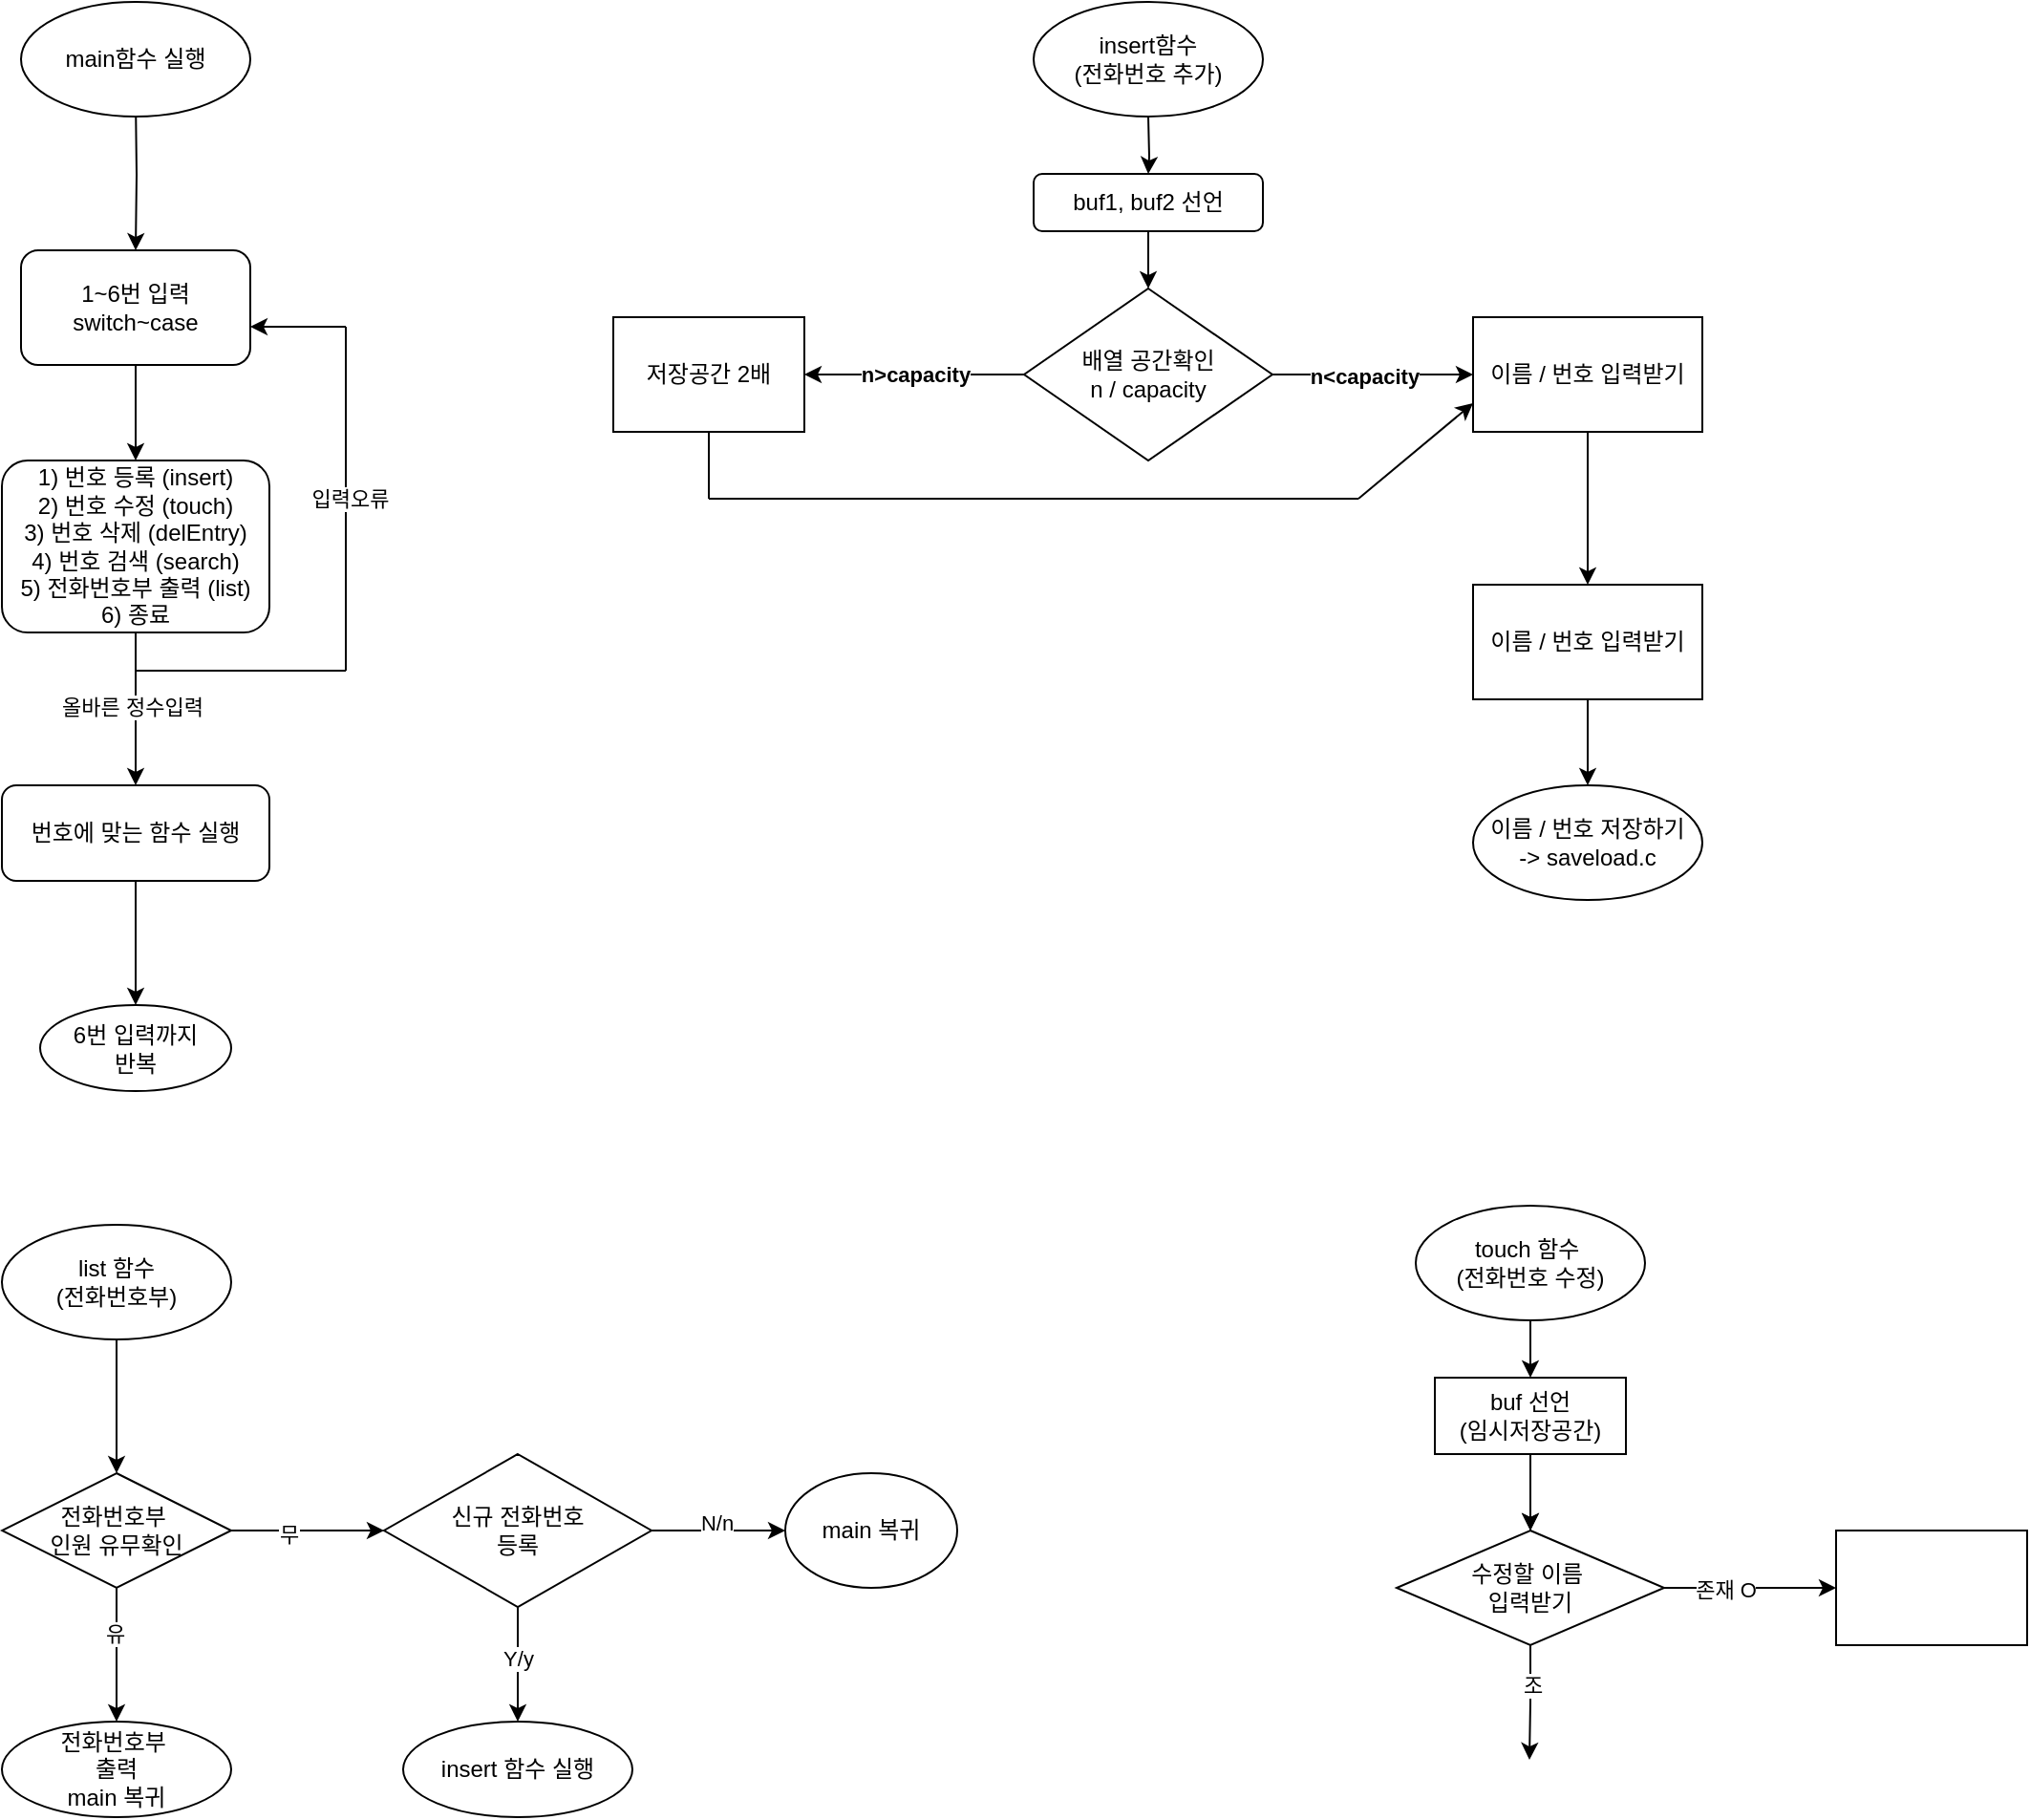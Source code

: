 <mxfile version="24.7.16">
  <diagram id="C5RBs43oDa-KdzZeNtuy" name="Page-1">
    <mxGraphModel dx="1050" dy="1772" grid="1" gridSize="10" guides="1" tooltips="1" connect="1" arrows="1" fold="1" page="1" pageScale="1" pageWidth="827" pageHeight="1169" math="0" shadow="0">
      <root>
        <mxCell id="WIyWlLk6GJQsqaUBKTNV-0" />
        <mxCell id="WIyWlLk6GJQsqaUBKTNV-1" parent="WIyWlLk6GJQsqaUBKTNV-0" />
        <mxCell id="W2ag3Siar-q9MoTJTR3j-28" value="" style="edgeStyle=orthogonalEdgeStyle;rounded=0;orthogonalLoop=1;jettySize=auto;html=1;" parent="WIyWlLk6GJQsqaUBKTNV-1" target="W2ag3Siar-q9MoTJTR3j-27" edge="1">
          <mxGeometry relative="1" as="geometry">
            <mxPoint x="100" y="-1100" as="sourcePoint" />
          </mxGeometry>
        </mxCell>
        <mxCell id="W2ag3Siar-q9MoTJTR3j-31" value="" style="edgeStyle=orthogonalEdgeStyle;rounded=0;orthogonalLoop=1;jettySize=auto;html=1;" parent="WIyWlLk6GJQsqaUBKTNV-1" source="W2ag3Siar-q9MoTJTR3j-27" edge="1">
          <mxGeometry relative="1" as="geometry">
            <mxPoint x="100" y="-910" as="targetPoint" />
          </mxGeometry>
        </mxCell>
        <mxCell id="W2ag3Siar-q9MoTJTR3j-27" value="1~6번 입력&lt;div&gt;switch~case&lt;/div&gt;" style="rounded=1;whiteSpace=wrap;html=1;" parent="WIyWlLk6GJQsqaUBKTNV-1" vertex="1">
          <mxGeometry x="40" y="-1020" width="120" height="60" as="geometry" />
        </mxCell>
        <mxCell id="W2ag3Siar-q9MoTJTR3j-37" value="" style="edgeStyle=orthogonalEdgeStyle;rounded=0;orthogonalLoop=1;jettySize=auto;html=1;" parent="WIyWlLk6GJQsqaUBKTNV-1" source="W2ag3Siar-q9MoTJTR3j-32" target="W2ag3Siar-q9MoTJTR3j-36" edge="1">
          <mxGeometry relative="1" as="geometry" />
        </mxCell>
        <mxCell id="W2ag3Siar-q9MoTJTR3j-38" value="올바른 정수입력" style="edgeLabel;html=1;align=center;verticalAlign=middle;resizable=0;points=[];" parent="W2ag3Siar-q9MoTJTR3j-37" vertex="1" connectable="0">
          <mxGeometry x="-0.03" y="-2" relative="1" as="geometry">
            <mxPoint as="offset" />
          </mxGeometry>
        </mxCell>
        <mxCell id="W2ag3Siar-q9MoTJTR3j-32" value="1) 번호 등록 (insert)&lt;div&gt;2) 번호 수정 (touch)&lt;/div&gt;&lt;div&gt;3) 번호 삭제 (delEntry)&lt;/div&gt;&lt;div&gt;4) 번호 검색 (search)&lt;/div&gt;&lt;div&gt;5) 전화번호부 출력 (list)&lt;/div&gt;&lt;div&gt;6) 종료&lt;/div&gt;" style="rounded=1;whiteSpace=wrap;html=1;" parent="WIyWlLk6GJQsqaUBKTNV-1" vertex="1">
          <mxGeometry x="30" y="-910" width="140" height="90" as="geometry" />
        </mxCell>
        <mxCell id="W2ag3Siar-q9MoTJTR3j-72" value="" style="edgeStyle=orthogonalEdgeStyle;rounded=0;orthogonalLoop=1;jettySize=auto;html=1;" parent="WIyWlLk6GJQsqaUBKTNV-1" source="W2ag3Siar-q9MoTJTR3j-36" target="W2ag3Siar-q9MoTJTR3j-71" edge="1">
          <mxGeometry relative="1" as="geometry" />
        </mxCell>
        <mxCell id="W2ag3Siar-q9MoTJTR3j-36" value="번호에 맞는 함수 실행" style="rounded=1;whiteSpace=wrap;html=1;" parent="WIyWlLk6GJQsqaUBKTNV-1" vertex="1">
          <mxGeometry x="30" y="-740" width="140" height="50" as="geometry" />
        </mxCell>
        <mxCell id="W2ag3Siar-q9MoTJTR3j-41" value="" style="endArrow=none;html=1;rounded=0;" parent="WIyWlLk6GJQsqaUBKTNV-1" edge="1">
          <mxGeometry width="50" height="50" relative="1" as="geometry">
            <mxPoint x="210" y="-800" as="sourcePoint" />
            <mxPoint x="210" y="-980" as="targetPoint" />
          </mxGeometry>
        </mxCell>
        <mxCell id="W2ag3Siar-q9MoTJTR3j-44" value="입력오류" style="edgeLabel;html=1;align=center;verticalAlign=middle;resizable=0;points=[];" parent="W2ag3Siar-q9MoTJTR3j-41" vertex="1" connectable="0">
          <mxGeometry x="0.002" y="-2" relative="1" as="geometry">
            <mxPoint as="offset" />
          </mxGeometry>
        </mxCell>
        <mxCell id="W2ag3Siar-q9MoTJTR3j-42" value="" style="endArrow=classic;html=1;rounded=0;" parent="WIyWlLk6GJQsqaUBKTNV-1" edge="1">
          <mxGeometry width="50" height="50" relative="1" as="geometry">
            <mxPoint x="210" y="-980" as="sourcePoint" />
            <mxPoint x="160" y="-980" as="targetPoint" />
          </mxGeometry>
        </mxCell>
        <mxCell id="W2ag3Siar-q9MoTJTR3j-43" value="" style="endArrow=none;html=1;rounded=0;" parent="WIyWlLk6GJQsqaUBKTNV-1" edge="1">
          <mxGeometry width="50" height="50" relative="1" as="geometry">
            <mxPoint x="100" y="-800" as="sourcePoint" />
            <mxPoint x="210" y="-800" as="targetPoint" />
          </mxGeometry>
        </mxCell>
        <mxCell id="W2ag3Siar-q9MoTJTR3j-47" value="" style="edgeStyle=orthogonalEdgeStyle;rounded=0;orthogonalLoop=1;jettySize=auto;html=1;" parent="WIyWlLk6GJQsqaUBKTNV-1" target="W2ag3Siar-q9MoTJTR3j-46" edge="1">
          <mxGeometry relative="1" as="geometry">
            <mxPoint x="630" y="-1090" as="sourcePoint" />
          </mxGeometry>
        </mxCell>
        <mxCell id="W2ag3Siar-q9MoTJTR3j-49" value="" style="edgeStyle=orthogonalEdgeStyle;rounded=0;orthogonalLoop=1;jettySize=auto;html=1;" parent="WIyWlLk6GJQsqaUBKTNV-1" source="W2ag3Siar-q9MoTJTR3j-46" edge="1">
          <mxGeometry relative="1" as="geometry">
            <mxPoint x="630" y="-1000" as="targetPoint" />
          </mxGeometry>
        </mxCell>
        <mxCell id="W2ag3Siar-q9MoTJTR3j-46" value="&lt;div&gt;&lt;span style=&quot;background-color: initial;&quot;&gt;buf1, buf2 선언&lt;/span&gt;&lt;br&gt;&lt;/div&gt;" style="whiteSpace=wrap;html=1;rounded=1;" parent="WIyWlLk6GJQsqaUBKTNV-1" vertex="1">
          <mxGeometry x="570" y="-1060" width="120" height="30" as="geometry" />
        </mxCell>
        <mxCell id="W2ag3Siar-q9MoTJTR3j-52" value="" style="edgeStyle=orthogonalEdgeStyle;rounded=0;orthogonalLoop=1;jettySize=auto;html=1;" parent="WIyWlLk6GJQsqaUBKTNV-1" source="W2ag3Siar-q9MoTJTR3j-50" target="W2ag3Siar-q9MoTJTR3j-51" edge="1">
          <mxGeometry relative="1" as="geometry">
            <Array as="points">
              <mxPoint x="750" y="-955" />
              <mxPoint x="750" y="-955" />
            </Array>
          </mxGeometry>
        </mxCell>
        <mxCell id="W2ag3Siar-q9MoTJTR3j-57" value="&lt;b&gt;n&amp;lt;capacity&lt;/b&gt;" style="edgeLabel;html=1;align=center;verticalAlign=middle;resizable=0;points=[];" parent="W2ag3Siar-q9MoTJTR3j-52" vertex="1" connectable="0">
          <mxGeometry x="-0.095" y="-1" relative="1" as="geometry">
            <mxPoint as="offset" />
          </mxGeometry>
        </mxCell>
        <mxCell id="W2ag3Siar-q9MoTJTR3j-55" value="" style="edgeStyle=orthogonalEdgeStyle;rounded=0;orthogonalLoop=1;jettySize=auto;html=1;" parent="WIyWlLk6GJQsqaUBKTNV-1" source="W2ag3Siar-q9MoTJTR3j-50" edge="1">
          <mxGeometry relative="1" as="geometry">
            <mxPoint x="450" y="-955" as="targetPoint" />
          </mxGeometry>
        </mxCell>
        <mxCell id="W2ag3Siar-q9MoTJTR3j-56" value="&lt;b&gt;n&amp;gt;capacity&lt;/b&gt;" style="edgeLabel;html=1;align=center;verticalAlign=middle;resizable=0;points=[];" parent="W2ag3Siar-q9MoTJTR3j-55" vertex="1" connectable="0">
          <mxGeometry x="0.003" y="-1" relative="1" as="geometry">
            <mxPoint as="offset" />
          </mxGeometry>
        </mxCell>
        <mxCell id="W2ag3Siar-q9MoTJTR3j-50" value="배열 공간확인&lt;div&gt;n / capacity&lt;/div&gt;" style="rhombus;whiteSpace=wrap;html=1;" parent="WIyWlLk6GJQsqaUBKTNV-1" vertex="1">
          <mxGeometry x="565" y="-1000" width="130" height="90" as="geometry" />
        </mxCell>
        <mxCell id="W2ag3Siar-q9MoTJTR3j-63" value="" style="edgeStyle=orthogonalEdgeStyle;rounded=0;orthogonalLoop=1;jettySize=auto;html=1;" parent="WIyWlLk6GJQsqaUBKTNV-1" source="W2ag3Siar-q9MoTJTR3j-51" target="W2ag3Siar-q9MoTJTR3j-62" edge="1">
          <mxGeometry relative="1" as="geometry" />
        </mxCell>
        <mxCell id="W2ag3Siar-q9MoTJTR3j-51" value="이름 / 번호 입력받기" style="whiteSpace=wrap;html=1;" parent="WIyWlLk6GJQsqaUBKTNV-1" vertex="1">
          <mxGeometry x="800" y="-985" width="120" height="60" as="geometry" />
        </mxCell>
        <mxCell id="W2ag3Siar-q9MoTJTR3j-54" value="저장공간 2배" style="whiteSpace=wrap;html=1;" parent="WIyWlLk6GJQsqaUBKTNV-1" vertex="1">
          <mxGeometry x="350" y="-985" width="100" height="60" as="geometry" />
        </mxCell>
        <mxCell id="W2ag3Siar-q9MoTJTR3j-58" value="" style="endArrow=none;html=1;rounded=0;" parent="WIyWlLk6GJQsqaUBKTNV-1" edge="1">
          <mxGeometry width="50" height="50" relative="1" as="geometry">
            <mxPoint x="400" y="-890" as="sourcePoint" />
            <mxPoint x="400" y="-925" as="targetPoint" />
          </mxGeometry>
        </mxCell>
        <mxCell id="W2ag3Siar-q9MoTJTR3j-60" value="" style="endArrow=none;html=1;rounded=0;" parent="WIyWlLk6GJQsqaUBKTNV-1" edge="1">
          <mxGeometry width="50" height="50" relative="1" as="geometry">
            <mxPoint x="400" y="-890" as="sourcePoint" />
            <mxPoint x="740" y="-890" as="targetPoint" />
          </mxGeometry>
        </mxCell>
        <mxCell id="W2ag3Siar-q9MoTJTR3j-61" value="" style="endArrow=classic;html=1;rounded=0;entryX=0;entryY=0.75;entryDx=0;entryDy=0;" parent="WIyWlLk6GJQsqaUBKTNV-1" target="W2ag3Siar-q9MoTJTR3j-51" edge="1">
          <mxGeometry width="50" height="50" relative="1" as="geometry">
            <mxPoint x="740" y="-890" as="sourcePoint" />
            <mxPoint x="740" y="-950" as="targetPoint" />
          </mxGeometry>
        </mxCell>
        <mxCell id="W2ag3Siar-q9MoTJTR3j-66" value="" style="edgeStyle=orthogonalEdgeStyle;rounded=0;orthogonalLoop=1;jettySize=auto;html=1;" parent="WIyWlLk6GJQsqaUBKTNV-1" source="W2ag3Siar-q9MoTJTR3j-62" edge="1">
          <mxGeometry relative="1" as="geometry">
            <mxPoint x="860" y="-740" as="targetPoint" />
          </mxGeometry>
        </mxCell>
        <mxCell id="W2ag3Siar-q9MoTJTR3j-62" value="이름 / 번호 입력받기" style="whiteSpace=wrap;html=1;" parent="WIyWlLk6GJQsqaUBKTNV-1" vertex="1">
          <mxGeometry x="800" y="-845" width="120" height="60" as="geometry" />
        </mxCell>
        <mxCell id="W2ag3Siar-q9MoTJTR3j-64" value="insert함수&lt;div&gt;(전화번호 추가)&lt;/div&gt;" style="ellipse;whiteSpace=wrap;html=1;" parent="WIyWlLk6GJQsqaUBKTNV-1" vertex="1">
          <mxGeometry x="570" y="-1150" width="120" height="60" as="geometry" />
        </mxCell>
        <mxCell id="W2ag3Siar-q9MoTJTR3j-69" value="이름 / 번호 저장하기&lt;div&gt;-&amp;gt; saveload.c&lt;/div&gt;" style="ellipse;whiteSpace=wrap;html=1;" parent="WIyWlLk6GJQsqaUBKTNV-1" vertex="1">
          <mxGeometry x="800" y="-740" width="120" height="60" as="geometry" />
        </mxCell>
        <mxCell id="W2ag3Siar-q9MoTJTR3j-70" value="main함수 실행" style="ellipse;whiteSpace=wrap;html=1;" parent="WIyWlLk6GJQsqaUBKTNV-1" vertex="1">
          <mxGeometry x="40" y="-1150" width="120" height="60" as="geometry" />
        </mxCell>
        <mxCell id="W2ag3Siar-q9MoTJTR3j-71" value="6번 입력까지&lt;div&gt;반복&lt;/div&gt;" style="ellipse;whiteSpace=wrap;html=1;rounded=1;" parent="WIyWlLk6GJQsqaUBKTNV-1" vertex="1">
          <mxGeometry x="50" y="-625" width="100" height="45" as="geometry" />
        </mxCell>
        <mxCell id="W2ag3Siar-q9MoTJTR3j-77" value="" style="edgeStyle=orthogonalEdgeStyle;rounded=0;orthogonalLoop=1;jettySize=auto;html=1;" parent="WIyWlLk6GJQsqaUBKTNV-1" source="W2ag3Siar-q9MoTJTR3j-73" target="W2ag3Siar-q9MoTJTR3j-76" edge="1">
          <mxGeometry relative="1" as="geometry" />
        </mxCell>
        <mxCell id="W2ag3Siar-q9MoTJTR3j-73" value="list 함수&lt;div&gt;(전화번호부)&lt;/div&gt;" style="ellipse;whiteSpace=wrap;html=1;" parent="WIyWlLk6GJQsqaUBKTNV-1" vertex="1">
          <mxGeometry x="30" y="-510" width="120" height="60" as="geometry" />
        </mxCell>
        <mxCell id="W2ag3Siar-q9MoTJTR3j-83" value="" style="edgeStyle=orthogonalEdgeStyle;rounded=0;orthogonalLoop=1;jettySize=auto;html=1;" parent="WIyWlLk6GJQsqaUBKTNV-1" source="W2ag3Siar-q9MoTJTR3j-76" edge="1">
          <mxGeometry relative="1" as="geometry">
            <mxPoint x="230" y="-350" as="targetPoint" />
            <Array as="points">
              <mxPoint x="180" y="-350" />
              <mxPoint x="180" y="-350" />
            </Array>
          </mxGeometry>
        </mxCell>
        <mxCell id="W2ag3Siar-q9MoTJTR3j-85" value="무" style="edgeLabel;html=1;align=center;verticalAlign=middle;resizable=0;points=[];" parent="W2ag3Siar-q9MoTJTR3j-83" vertex="1" connectable="0">
          <mxGeometry x="-0.265" y="-2" relative="1" as="geometry">
            <mxPoint as="offset" />
          </mxGeometry>
        </mxCell>
        <mxCell id="W2ag3Siar-q9MoTJTR3j-89" value="" style="edgeStyle=orthogonalEdgeStyle;rounded=0;orthogonalLoop=1;jettySize=auto;html=1;" parent="WIyWlLk6GJQsqaUBKTNV-1" source="W2ag3Siar-q9MoTJTR3j-76" target="W2ag3Siar-q9MoTJTR3j-88" edge="1">
          <mxGeometry relative="1" as="geometry" />
        </mxCell>
        <mxCell id="W2ag3Siar-q9MoTJTR3j-90" value="유" style="edgeLabel;html=1;align=center;verticalAlign=middle;resizable=0;points=[];" parent="W2ag3Siar-q9MoTJTR3j-89" vertex="1" connectable="0">
          <mxGeometry x="-0.326" y="-1" relative="1" as="geometry">
            <mxPoint as="offset" />
          </mxGeometry>
        </mxCell>
        <mxCell id="W2ag3Siar-q9MoTJTR3j-76" value="전화번호부&amp;nbsp;&lt;div&gt;인원 유무확인&lt;/div&gt;" style="rhombus;whiteSpace=wrap;html=1;" parent="WIyWlLk6GJQsqaUBKTNV-1" vertex="1">
          <mxGeometry x="30" y="-380" width="120" height="60" as="geometry" />
        </mxCell>
        <mxCell id="W2ag3Siar-q9MoTJTR3j-88" value="전화번호부&amp;nbsp;&lt;div&gt;출력&lt;/div&gt;&lt;div&gt;main 복귀&lt;/div&gt;" style="ellipse;whiteSpace=wrap;html=1;" parent="WIyWlLk6GJQsqaUBKTNV-1" vertex="1">
          <mxGeometry x="30" y="-250" width="120" height="50" as="geometry" />
        </mxCell>
        <mxCell id="W2ag3Siar-q9MoTJTR3j-94" value="" style="edgeStyle=orthogonalEdgeStyle;rounded=0;orthogonalLoop=1;jettySize=auto;html=1;" parent="WIyWlLk6GJQsqaUBKTNV-1" source="W2ag3Siar-q9MoTJTR3j-92" edge="1">
          <mxGeometry relative="1" as="geometry">
            <mxPoint x="440" y="-350" as="targetPoint" />
          </mxGeometry>
        </mxCell>
        <mxCell id="W2ag3Siar-q9MoTJTR3j-98" value="N/n" style="edgeLabel;html=1;align=center;verticalAlign=middle;resizable=0;points=[];" parent="W2ag3Siar-q9MoTJTR3j-94" vertex="1" connectable="0">
          <mxGeometry x="-0.029" y="4" relative="1" as="geometry">
            <mxPoint as="offset" />
          </mxGeometry>
        </mxCell>
        <mxCell id="W2ag3Siar-q9MoTJTR3j-96" value="" style="edgeStyle=orthogonalEdgeStyle;rounded=0;orthogonalLoop=1;jettySize=auto;html=1;" parent="WIyWlLk6GJQsqaUBKTNV-1" source="W2ag3Siar-q9MoTJTR3j-92" edge="1">
          <mxGeometry relative="1" as="geometry">
            <mxPoint x="300" y="-250" as="targetPoint" />
          </mxGeometry>
        </mxCell>
        <mxCell id="W2ag3Siar-q9MoTJTR3j-97" value="Y/y" style="edgeLabel;html=1;align=center;verticalAlign=middle;resizable=0;points=[];" parent="W2ag3Siar-q9MoTJTR3j-96" vertex="1" connectable="0">
          <mxGeometry x="-0.114" relative="1" as="geometry">
            <mxPoint as="offset" />
          </mxGeometry>
        </mxCell>
        <mxCell id="W2ag3Siar-q9MoTJTR3j-92" value="신규 전화번호&lt;div&gt;등록&lt;/div&gt;" style="rhombus;whiteSpace=wrap;html=1;" parent="WIyWlLk6GJQsqaUBKTNV-1" vertex="1">
          <mxGeometry x="230" y="-390" width="140" height="80" as="geometry" />
        </mxCell>
        <mxCell id="W2ag3Siar-q9MoTJTR3j-93" value="main 복귀" style="ellipse;whiteSpace=wrap;html=1;" parent="WIyWlLk6GJQsqaUBKTNV-1" vertex="1">
          <mxGeometry x="440" y="-380" width="90" height="60" as="geometry" />
        </mxCell>
        <mxCell id="W2ag3Siar-q9MoTJTR3j-95" value="insert 함수 실행" style="ellipse;whiteSpace=wrap;html=1;" parent="WIyWlLk6GJQsqaUBKTNV-1" vertex="1">
          <mxGeometry x="240" y="-250" width="120" height="50" as="geometry" />
        </mxCell>
        <mxCell id="W2ag3Siar-q9MoTJTR3j-101" value="" style="edgeStyle=orthogonalEdgeStyle;rounded=0;orthogonalLoop=1;jettySize=auto;html=1;" parent="WIyWlLk6GJQsqaUBKTNV-1" source="W2ag3Siar-q9MoTJTR3j-99" target="W2ag3Siar-q9MoTJTR3j-100" edge="1">
          <mxGeometry relative="1" as="geometry" />
        </mxCell>
        <mxCell id="W2ag3Siar-q9MoTJTR3j-99" value="touch 함수&amp;nbsp;&lt;div&gt;(전화번호 수정)&lt;/div&gt;" style="ellipse;whiteSpace=wrap;html=1;" parent="WIyWlLk6GJQsqaUBKTNV-1" vertex="1">
          <mxGeometry x="770" y="-520" width="120" height="60" as="geometry" />
        </mxCell>
        <mxCell id="W2ag3Siar-q9MoTJTR3j-104" value="" style="edgeStyle=orthogonalEdgeStyle;rounded=0;orthogonalLoop=1;jettySize=auto;html=1;" parent="WIyWlLk6GJQsqaUBKTNV-1" source="Fpf0wrWjiLXNRE6l_dHJ-0" edge="1">
          <mxGeometry relative="1" as="geometry">
            <mxPoint x="830" y="-350" as="targetPoint" />
          </mxGeometry>
        </mxCell>
        <mxCell id="W2ag3Siar-q9MoTJTR3j-100" value="buf 선언&lt;div&gt;(임시저장공간)&lt;/div&gt;" style="whiteSpace=wrap;html=1;" parent="WIyWlLk6GJQsqaUBKTNV-1" vertex="1">
          <mxGeometry x="780" y="-430" width="100" height="40" as="geometry" />
        </mxCell>
        <mxCell id="W2ag3Siar-q9MoTJTR3j-106" value="" style="edgeStyle=orthogonalEdgeStyle;rounded=0;orthogonalLoop=1;jettySize=auto;html=1;exitX=0.5;exitY=1;exitDx=0;exitDy=0;" parent="WIyWlLk6GJQsqaUBKTNV-1" source="Fpf0wrWjiLXNRE6l_dHJ-0" edge="1">
          <mxGeometry relative="1" as="geometry">
            <mxPoint x="829.5" y="-270" as="sourcePoint" />
            <mxPoint x="829.5" y="-230" as="targetPoint" />
            <Array as="points">
              <mxPoint x="830" y="-260" />
            </Array>
          </mxGeometry>
        </mxCell>
        <mxCell id="Fpf0wrWjiLXNRE6l_dHJ-5" value="조" style="edgeLabel;html=1;align=center;verticalAlign=middle;resizable=0;points=[];" vertex="1" connectable="0" parent="W2ag3Siar-q9MoTJTR3j-106">
          <mxGeometry x="-0.307" y="1" relative="1" as="geometry">
            <mxPoint as="offset" />
          </mxGeometry>
        </mxCell>
        <mxCell id="Fpf0wrWjiLXNRE6l_dHJ-1" value="" style="edgeStyle=orthogonalEdgeStyle;rounded=0;orthogonalLoop=1;jettySize=auto;html=1;" edge="1" parent="WIyWlLk6GJQsqaUBKTNV-1" source="W2ag3Siar-q9MoTJTR3j-100" target="Fpf0wrWjiLXNRE6l_dHJ-0">
          <mxGeometry relative="1" as="geometry">
            <mxPoint x="830" y="-390" as="sourcePoint" />
            <mxPoint x="830" y="-350" as="targetPoint" />
          </mxGeometry>
        </mxCell>
        <mxCell id="Fpf0wrWjiLXNRE6l_dHJ-3" value="" style="edgeStyle=orthogonalEdgeStyle;rounded=0;orthogonalLoop=1;jettySize=auto;html=1;" edge="1" parent="WIyWlLk6GJQsqaUBKTNV-1" source="Fpf0wrWjiLXNRE6l_dHJ-0" target="Fpf0wrWjiLXNRE6l_dHJ-2">
          <mxGeometry relative="1" as="geometry" />
        </mxCell>
        <mxCell id="Fpf0wrWjiLXNRE6l_dHJ-4" value="존재 O" style="edgeLabel;html=1;align=center;verticalAlign=middle;resizable=0;points=[];" vertex="1" connectable="0" parent="Fpf0wrWjiLXNRE6l_dHJ-3">
          <mxGeometry x="-0.289" y="-1" relative="1" as="geometry">
            <mxPoint as="offset" />
          </mxGeometry>
        </mxCell>
        <mxCell id="Fpf0wrWjiLXNRE6l_dHJ-0" value="수정할 이름&amp;nbsp;&lt;div&gt;입력받기&lt;/div&gt;" style="rhombus;whiteSpace=wrap;html=1;" vertex="1" parent="WIyWlLk6GJQsqaUBKTNV-1">
          <mxGeometry x="760" y="-350" width="140" height="60" as="geometry" />
        </mxCell>
        <mxCell id="Fpf0wrWjiLXNRE6l_dHJ-2" value="" style="whiteSpace=wrap;html=1;" vertex="1" parent="WIyWlLk6GJQsqaUBKTNV-1">
          <mxGeometry x="990" y="-350" width="100" height="60" as="geometry" />
        </mxCell>
      </root>
    </mxGraphModel>
  </diagram>
</mxfile>

